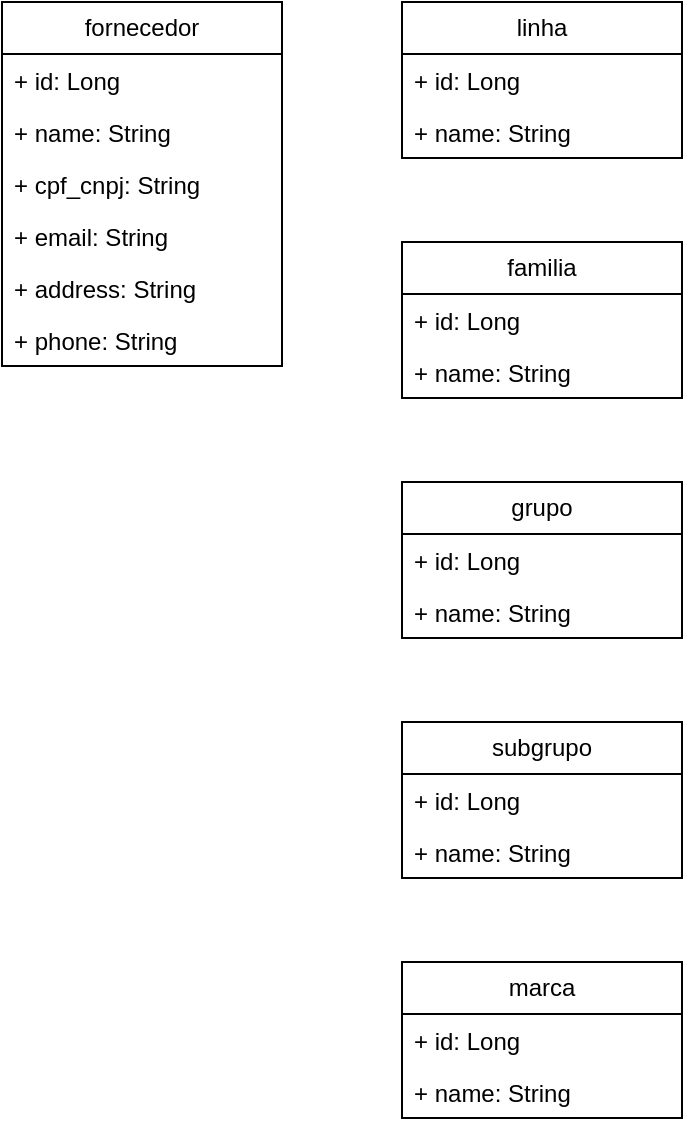 <mxfile version="24.7.6">
  <diagram name="Página-1" id="uwY5rH605NIhkcGj8N-c">
    <mxGraphModel dx="1426" dy="783" grid="1" gridSize="10" guides="1" tooltips="1" connect="1" arrows="1" fold="1" page="1" pageScale="1" pageWidth="827" pageHeight="1169" math="0" shadow="0">
      <root>
        <mxCell id="0" />
        <mxCell id="1" parent="0" />
        <mxCell id="tdAu6xV_hupiu8KRXxIJ-1" value="linha" style="swimlane;fontStyle=0;childLayout=stackLayout;horizontal=1;startSize=26;fillColor=none;horizontalStack=0;resizeParent=1;resizeParentMax=0;resizeLast=0;collapsible=1;marginBottom=0;whiteSpace=wrap;html=1;" vertex="1" parent="1">
          <mxGeometry x="660" y="40" width="140" height="78" as="geometry" />
        </mxCell>
        <mxCell id="tdAu6xV_hupiu8KRXxIJ-2" value="+ id: Long" style="text;strokeColor=none;fillColor=none;align=left;verticalAlign=top;spacingLeft=4;spacingRight=4;overflow=hidden;rotatable=0;points=[[0,0.5],[1,0.5]];portConstraint=eastwest;whiteSpace=wrap;html=1;" vertex="1" parent="tdAu6xV_hupiu8KRXxIJ-1">
          <mxGeometry y="26" width="140" height="26" as="geometry" />
        </mxCell>
        <mxCell id="tdAu6xV_hupiu8KRXxIJ-3" value="+ name: String" style="text;strokeColor=none;fillColor=none;align=left;verticalAlign=top;spacingLeft=4;spacingRight=4;overflow=hidden;rotatable=0;points=[[0,0.5],[1,0.5]];portConstraint=eastwest;whiteSpace=wrap;html=1;" vertex="1" parent="tdAu6xV_hupiu8KRXxIJ-1">
          <mxGeometry y="52" width="140" height="26" as="geometry" />
        </mxCell>
        <mxCell id="tdAu6xV_hupiu8KRXxIJ-5" value="familia" style="swimlane;fontStyle=0;childLayout=stackLayout;horizontal=1;startSize=26;fillColor=none;horizontalStack=0;resizeParent=1;resizeParentMax=0;resizeLast=0;collapsible=1;marginBottom=0;whiteSpace=wrap;html=1;" vertex="1" parent="1">
          <mxGeometry x="660" y="160" width="140" height="78" as="geometry" />
        </mxCell>
        <mxCell id="tdAu6xV_hupiu8KRXxIJ-6" value="+ id: Long" style="text;strokeColor=none;fillColor=none;align=left;verticalAlign=top;spacingLeft=4;spacingRight=4;overflow=hidden;rotatable=0;points=[[0,0.5],[1,0.5]];portConstraint=eastwest;whiteSpace=wrap;html=1;" vertex="1" parent="tdAu6xV_hupiu8KRXxIJ-5">
          <mxGeometry y="26" width="140" height="26" as="geometry" />
        </mxCell>
        <mxCell id="tdAu6xV_hupiu8KRXxIJ-7" value="+ name: String" style="text;strokeColor=none;fillColor=none;align=left;verticalAlign=top;spacingLeft=4;spacingRight=4;overflow=hidden;rotatable=0;points=[[0,0.5],[1,0.5]];portConstraint=eastwest;whiteSpace=wrap;html=1;" vertex="1" parent="tdAu6xV_hupiu8KRXxIJ-5">
          <mxGeometry y="52" width="140" height="26" as="geometry" />
        </mxCell>
        <mxCell id="tdAu6xV_hupiu8KRXxIJ-9" value="grupo" style="swimlane;fontStyle=0;childLayout=stackLayout;horizontal=1;startSize=26;fillColor=none;horizontalStack=0;resizeParent=1;resizeParentMax=0;resizeLast=0;collapsible=1;marginBottom=0;whiteSpace=wrap;html=1;" vertex="1" parent="1">
          <mxGeometry x="660" y="280" width="140" height="78" as="geometry" />
        </mxCell>
        <mxCell id="tdAu6xV_hupiu8KRXxIJ-10" value="+ id: Long" style="text;strokeColor=none;fillColor=none;align=left;verticalAlign=top;spacingLeft=4;spacingRight=4;overflow=hidden;rotatable=0;points=[[0,0.5],[1,0.5]];portConstraint=eastwest;whiteSpace=wrap;html=1;" vertex="1" parent="tdAu6xV_hupiu8KRXxIJ-9">
          <mxGeometry y="26" width="140" height="26" as="geometry" />
        </mxCell>
        <mxCell id="tdAu6xV_hupiu8KRXxIJ-11" value="+ name: String" style="text;strokeColor=none;fillColor=none;align=left;verticalAlign=top;spacingLeft=4;spacingRight=4;overflow=hidden;rotatable=0;points=[[0,0.5],[1,0.5]];portConstraint=eastwest;whiteSpace=wrap;html=1;" vertex="1" parent="tdAu6xV_hupiu8KRXxIJ-9">
          <mxGeometry y="52" width="140" height="26" as="geometry" />
        </mxCell>
        <mxCell id="tdAu6xV_hupiu8KRXxIJ-12" value="subgrupo" style="swimlane;fontStyle=0;childLayout=stackLayout;horizontal=1;startSize=26;fillColor=none;horizontalStack=0;resizeParent=1;resizeParentMax=0;resizeLast=0;collapsible=1;marginBottom=0;whiteSpace=wrap;html=1;" vertex="1" parent="1">
          <mxGeometry x="660" y="400" width="140" height="78" as="geometry" />
        </mxCell>
        <mxCell id="tdAu6xV_hupiu8KRXxIJ-13" value="+ id: Long" style="text;strokeColor=none;fillColor=none;align=left;verticalAlign=top;spacingLeft=4;spacingRight=4;overflow=hidden;rotatable=0;points=[[0,0.5],[1,0.5]];portConstraint=eastwest;whiteSpace=wrap;html=1;" vertex="1" parent="tdAu6xV_hupiu8KRXxIJ-12">
          <mxGeometry y="26" width="140" height="26" as="geometry" />
        </mxCell>
        <mxCell id="tdAu6xV_hupiu8KRXxIJ-14" value="+ name: String" style="text;strokeColor=none;fillColor=none;align=left;verticalAlign=top;spacingLeft=4;spacingRight=4;overflow=hidden;rotatable=0;points=[[0,0.5],[1,0.5]];portConstraint=eastwest;whiteSpace=wrap;html=1;" vertex="1" parent="tdAu6xV_hupiu8KRXxIJ-12">
          <mxGeometry y="52" width="140" height="26" as="geometry" />
        </mxCell>
        <mxCell id="tdAu6xV_hupiu8KRXxIJ-15" value="marca" style="swimlane;fontStyle=0;childLayout=stackLayout;horizontal=1;startSize=26;fillColor=none;horizontalStack=0;resizeParent=1;resizeParentMax=0;resizeLast=0;collapsible=1;marginBottom=0;whiteSpace=wrap;html=1;" vertex="1" parent="1">
          <mxGeometry x="660" y="520" width="140" height="78" as="geometry" />
        </mxCell>
        <mxCell id="tdAu6xV_hupiu8KRXxIJ-16" value="+ id: Long" style="text;strokeColor=none;fillColor=none;align=left;verticalAlign=top;spacingLeft=4;spacingRight=4;overflow=hidden;rotatable=0;points=[[0,0.5],[1,0.5]];portConstraint=eastwest;whiteSpace=wrap;html=1;" vertex="1" parent="tdAu6xV_hupiu8KRXxIJ-15">
          <mxGeometry y="26" width="140" height="26" as="geometry" />
        </mxCell>
        <mxCell id="tdAu6xV_hupiu8KRXxIJ-17" value="+ name: String" style="text;strokeColor=none;fillColor=none;align=left;verticalAlign=top;spacingLeft=4;spacingRight=4;overflow=hidden;rotatable=0;points=[[0,0.5],[1,0.5]];portConstraint=eastwest;whiteSpace=wrap;html=1;" vertex="1" parent="tdAu6xV_hupiu8KRXxIJ-15">
          <mxGeometry y="52" width="140" height="26" as="geometry" />
        </mxCell>
        <mxCell id="tdAu6xV_hupiu8KRXxIJ-18" value="fornecedor" style="swimlane;fontStyle=0;childLayout=stackLayout;horizontal=1;startSize=26;fillColor=none;horizontalStack=0;resizeParent=1;resizeParentMax=0;resizeLast=0;collapsible=1;marginBottom=0;whiteSpace=wrap;html=1;" vertex="1" parent="1">
          <mxGeometry x="460" y="40" width="140" height="182" as="geometry" />
        </mxCell>
        <mxCell id="tdAu6xV_hupiu8KRXxIJ-19" value="+ id: Long" style="text;strokeColor=none;fillColor=none;align=left;verticalAlign=top;spacingLeft=4;spacingRight=4;overflow=hidden;rotatable=0;points=[[0,0.5],[1,0.5]];portConstraint=eastwest;whiteSpace=wrap;html=1;" vertex="1" parent="tdAu6xV_hupiu8KRXxIJ-18">
          <mxGeometry y="26" width="140" height="26" as="geometry" />
        </mxCell>
        <mxCell id="tdAu6xV_hupiu8KRXxIJ-20" value="+ name: String" style="text;strokeColor=none;fillColor=none;align=left;verticalAlign=top;spacingLeft=4;spacingRight=4;overflow=hidden;rotatable=0;points=[[0,0.5],[1,0.5]];portConstraint=eastwest;whiteSpace=wrap;html=1;" vertex="1" parent="tdAu6xV_hupiu8KRXxIJ-18">
          <mxGeometry y="52" width="140" height="26" as="geometry" />
        </mxCell>
        <mxCell id="tdAu6xV_hupiu8KRXxIJ-21" value="+ cpf_cnpj: String" style="text;strokeColor=none;fillColor=none;align=left;verticalAlign=top;spacingLeft=4;spacingRight=4;overflow=hidden;rotatable=0;points=[[0,0.5],[1,0.5]];portConstraint=eastwest;whiteSpace=wrap;html=1;" vertex="1" parent="tdAu6xV_hupiu8KRXxIJ-18">
          <mxGeometry y="78" width="140" height="26" as="geometry" />
        </mxCell>
        <mxCell id="tdAu6xV_hupiu8KRXxIJ-22" value="+ email: String" style="text;strokeColor=none;fillColor=none;align=left;verticalAlign=top;spacingLeft=4;spacingRight=4;overflow=hidden;rotatable=0;points=[[0,0.5],[1,0.5]];portConstraint=eastwest;whiteSpace=wrap;html=1;" vertex="1" parent="tdAu6xV_hupiu8KRXxIJ-18">
          <mxGeometry y="104" width="140" height="26" as="geometry" />
        </mxCell>
        <mxCell id="tdAu6xV_hupiu8KRXxIJ-23" value="+ address: String" style="text;strokeColor=none;fillColor=none;align=left;verticalAlign=top;spacingLeft=4;spacingRight=4;overflow=hidden;rotatable=0;points=[[0,0.5],[1,0.5]];portConstraint=eastwest;whiteSpace=wrap;html=1;" vertex="1" parent="tdAu6xV_hupiu8KRXxIJ-18">
          <mxGeometry y="130" width="140" height="26" as="geometry" />
        </mxCell>
        <mxCell id="tdAu6xV_hupiu8KRXxIJ-24" value="+ phone: String" style="text;strokeColor=none;fillColor=none;align=left;verticalAlign=top;spacingLeft=4;spacingRight=4;overflow=hidden;rotatable=0;points=[[0,0.5],[1,0.5]];portConstraint=eastwest;whiteSpace=wrap;html=1;" vertex="1" parent="tdAu6xV_hupiu8KRXxIJ-18">
          <mxGeometry y="156" width="140" height="26" as="geometry" />
        </mxCell>
      </root>
    </mxGraphModel>
  </diagram>
</mxfile>
